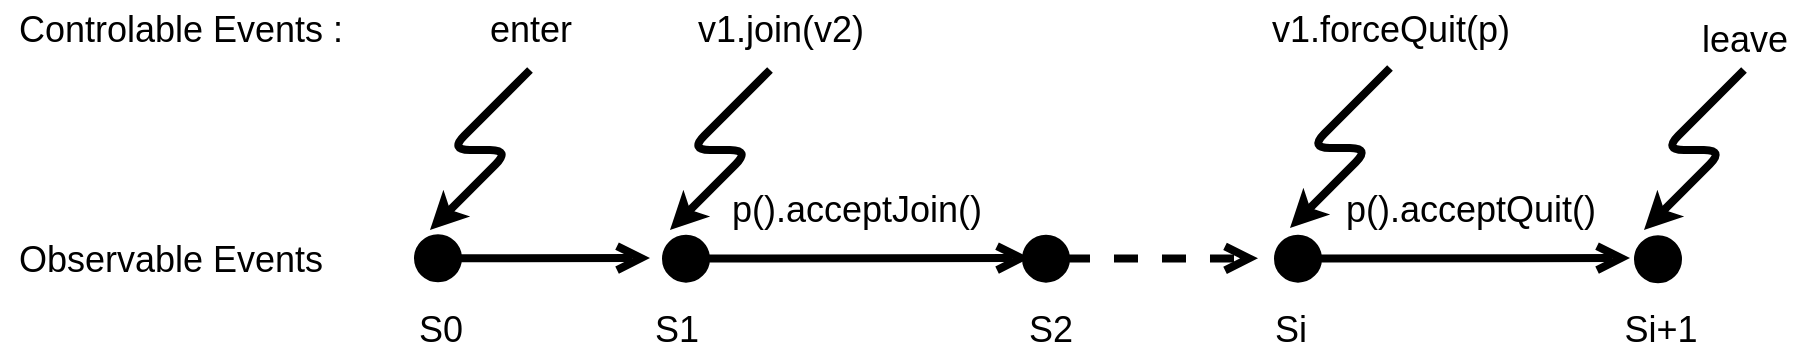 <mxfile version="14.6.9" type="github">
  <diagram id="VVY7t8WF-qEzRWfAv-PR" name="Page-1">
    <mxGraphModel dx="1355" dy="764" grid="1" gridSize="10" guides="1" tooltips="1" connect="1" arrows="1" fold="1" page="1" pageScale="1" pageWidth="827" pageHeight="1169" math="0" shadow="0">
      <root>
        <mxCell id="0" />
        <mxCell id="1" parent="0" />
        <mxCell id="rb-uJHRxBeZ9UOczwigJ-1" value="Controlable Events :" style="text;html=1;align=center;verticalAlign=middle;resizable=0;points=[];autosize=1;fontSize=18;" vertex="1" parent="1">
          <mxGeometry x="5" y="640" width="180" height="30" as="geometry" />
        </mxCell>
        <mxCell id="rb-uJHRxBeZ9UOczwigJ-2" value="Observable Events" style="text;html=1;align=center;verticalAlign=middle;resizable=0;points=[];autosize=1;fontSize=18;" vertex="1" parent="1">
          <mxGeometry x="5" y="755" width="170" height="30" as="geometry" />
        </mxCell>
        <mxCell id="rb-uJHRxBeZ9UOczwigJ-3" value="" style="endArrow=open;startArrow=circle;endFill=0;startFill=1;endSize=8;html=1;strokeWidth=4;fontSize=18;" edge="1" parent="1">
          <mxGeometry width="160" relative="1" as="geometry">
            <mxPoint x="210" y="769.17" as="sourcePoint" />
            <mxPoint x="330" y="769" as="targetPoint" />
          </mxGeometry>
        </mxCell>
        <mxCell id="rb-uJHRxBeZ9UOczwigJ-4" value="S0" style="text;html=1;align=center;verticalAlign=middle;resizable=0;points=[];autosize=1;fontSize=18;" vertex="1" parent="1">
          <mxGeometry x="205" y="790" width="40" height="30" as="geometry" />
        </mxCell>
        <mxCell id="rb-uJHRxBeZ9UOczwigJ-5" value="" style="endArrow=open;startArrow=circle;endFill=0;startFill=1;endSize=8;html=1;strokeWidth=4;fontSize=18;dashed=1;" edge="1" parent="1">
          <mxGeometry width="160" relative="1" as="geometry">
            <mxPoint x="514" y="769.34" as="sourcePoint" />
            <mxPoint x="634" y="769.17" as="targetPoint" />
          </mxGeometry>
        </mxCell>
        <mxCell id="rb-uJHRxBeZ9UOczwigJ-6" value="" style="endArrow=open;startArrow=circle;endFill=0;startFill=1;endSize=8;html=1;strokeWidth=4;fontSize=18;" edge="1" parent="1">
          <mxGeometry width="160" relative="1" as="geometry">
            <mxPoint x="640" y="769.34" as="sourcePoint" />
            <mxPoint x="820" y="769" as="targetPoint" />
          </mxGeometry>
        </mxCell>
        <mxCell id="rb-uJHRxBeZ9UOczwigJ-8" value="" style="endArrow=none;startArrow=circle;endFill=0;startFill=1;endSize=8;html=1;strokeWidth=4;fontSize=18;" edge="1" parent="1">
          <mxGeometry width="160" relative="1" as="geometry">
            <mxPoint x="820" y="769.84" as="sourcePoint" />
            <mxPoint x="840" y="769.5" as="targetPoint" />
          </mxGeometry>
        </mxCell>
        <mxCell id="rb-uJHRxBeZ9UOczwigJ-9" value="Si" style="text;html=1;align=center;verticalAlign=middle;resizable=0;points=[];autosize=1;fontSize=18;" vertex="1" parent="1">
          <mxGeometry x="635" y="790" width="30" height="30" as="geometry" />
        </mxCell>
        <mxCell id="rb-uJHRxBeZ9UOczwigJ-11" value="Si+1" style="text;html=1;align=center;verticalAlign=middle;resizable=0;points=[];autosize=1;fontSize=18;" vertex="1" parent="1">
          <mxGeometry x="810" y="790" width="50" height="30" as="geometry" />
        </mxCell>
        <mxCell id="rb-uJHRxBeZ9UOczwigJ-14" value="" style="endArrow=classic;html=1;strokeWidth=4;fontSize=18;" edge="1" parent="1">
          <mxGeometry width="50" height="50" relative="1" as="geometry">
            <mxPoint x="700" y="674" as="sourcePoint" />
            <mxPoint x="650" y="754" as="targetPoint" />
            <Array as="points">
              <mxPoint x="700" y="674" />
              <mxPoint x="660" y="714" />
              <mxPoint x="690" y="714" />
            </Array>
          </mxGeometry>
        </mxCell>
        <mxCell id="rb-uJHRxBeZ9UOczwigJ-17" value="v1.forceQuit(p)" style="text;html=1;align=center;verticalAlign=middle;resizable=0;points=[];autosize=1;fontSize=18;" vertex="1" parent="1">
          <mxGeometry x="635" y="640" width="130" height="30" as="geometry" />
        </mxCell>
        <mxCell id="rb-uJHRxBeZ9UOczwigJ-19" value="" style="endArrow=open;startArrow=circle;endFill=0;startFill=1;endSize=8;html=1;strokeWidth=4;fontSize=18;" edge="1" parent="1">
          <mxGeometry width="160" relative="1" as="geometry">
            <mxPoint x="334" y="769.34" as="sourcePoint" />
            <mxPoint x="520" y="769" as="targetPoint" />
          </mxGeometry>
        </mxCell>
        <mxCell id="rb-uJHRxBeZ9UOczwigJ-20" value="S1" style="text;html=1;align=center;verticalAlign=middle;resizable=0;points=[];autosize=1;fontSize=18;" vertex="1" parent="1">
          <mxGeometry x="322.5" y="790" width="40" height="30" as="geometry" />
        </mxCell>
        <mxCell id="rb-uJHRxBeZ9UOczwigJ-21" value="S2" style="text;html=1;align=center;verticalAlign=middle;resizable=0;points=[];autosize=1;fontSize=18;" vertex="1" parent="1">
          <mxGeometry x="510" y="790" width="40" height="30" as="geometry" />
        </mxCell>
        <mxCell id="rb-uJHRxBeZ9UOczwigJ-22" value="p().acceptJoin()" style="text;html=1;align=center;verticalAlign=middle;resizable=0;points=[];autosize=1;fontSize=18;" vertex="1" parent="1">
          <mxGeometry x="362.5" y="730" width="140" height="30" as="geometry" />
        </mxCell>
        <mxCell id="rb-uJHRxBeZ9UOczwigJ-23" value="p().acceptQuit()" style="text;html=1;align=center;verticalAlign=middle;resizable=0;points=[];autosize=1;fontSize=18;" vertex="1" parent="1">
          <mxGeometry x="670" y="730" width="140" height="30" as="geometry" />
        </mxCell>
        <mxCell id="rb-uJHRxBeZ9UOczwigJ-26" value="enter" style="text;html=1;align=center;verticalAlign=middle;resizable=0;points=[];autosize=1;fontSize=18;" vertex="1" parent="1">
          <mxGeometry x="240" y="640" width="60" height="30" as="geometry" />
        </mxCell>
        <mxCell id="rb-uJHRxBeZ9UOczwigJ-27" value="" style="endArrow=classic;html=1;strokeWidth=4;fontSize=18;" edge="1" parent="1">
          <mxGeometry width="50" height="50" relative="1" as="geometry">
            <mxPoint x="270" y="675" as="sourcePoint" />
            <mxPoint x="220" y="755" as="targetPoint" />
            <Array as="points">
              <mxPoint x="270" y="675" />
              <mxPoint x="230" y="715" />
              <mxPoint x="260" y="715" />
            </Array>
          </mxGeometry>
        </mxCell>
        <mxCell id="rb-uJHRxBeZ9UOczwigJ-31" value="" style="endArrow=classic;html=1;strokeWidth=4;fontSize=18;" edge="1" parent="1">
          <mxGeometry width="50" height="50" relative="1" as="geometry">
            <mxPoint x="877" y="675" as="sourcePoint" />
            <mxPoint x="827" y="755" as="targetPoint" />
            <Array as="points">
              <mxPoint x="877" y="675" />
              <mxPoint x="837" y="715" />
              <mxPoint x="867" y="715" />
            </Array>
          </mxGeometry>
        </mxCell>
        <mxCell id="rb-uJHRxBeZ9UOczwigJ-32" value="leave" style="text;html=1;align=center;verticalAlign=middle;resizable=0;points=[];autosize=1;fontSize=18;" vertex="1" parent="1">
          <mxGeometry x="847" y="645" width="60" height="30" as="geometry" />
        </mxCell>
        <mxCell id="rb-uJHRxBeZ9UOczwigJ-33" value="" style="endArrow=classic;html=1;strokeWidth=4;fontSize=18;" edge="1" parent="1">
          <mxGeometry width="50" height="50" relative="1" as="geometry">
            <mxPoint x="390" y="675" as="sourcePoint" />
            <mxPoint x="340" y="755" as="targetPoint" />
            <Array as="points">
              <mxPoint x="390" y="675" />
              <mxPoint x="350" y="715" />
              <mxPoint x="380" y="715" />
            </Array>
          </mxGeometry>
        </mxCell>
        <mxCell id="rb-uJHRxBeZ9UOczwigJ-34" value="v1.join(v2)" style="text;html=1;align=center;verticalAlign=middle;resizable=0;points=[];autosize=1;fontSize=18;" vertex="1" parent="1">
          <mxGeometry x="345" y="640" width="100" height="30" as="geometry" />
        </mxCell>
      </root>
    </mxGraphModel>
  </diagram>
</mxfile>
